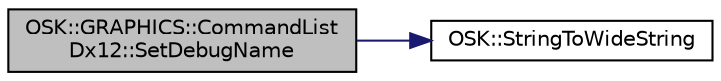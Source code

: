 digraph "OSK::GRAPHICS::CommandListDx12::SetDebugName"
{
 // LATEX_PDF_SIZE
  edge [fontname="Helvetica",fontsize="10",labelfontname="Helvetica",labelfontsize="10"];
  node [fontname="Helvetica",fontsize="10",shape=record];
  rankdir="LR";
  Node1 [label="OSK::GRAPHICS::CommandList\lDx12::SetDebugName",height=0.2,width=0.4,color="black", fillcolor="grey75", style="filled", fontcolor="black",tooltip="Establece un nombre que lo identifique. Para debug."];
  Node1 -> Node2 [color="midnightblue",fontsize="10",style="solid"];
  Node2 [label="OSK::StringToWideString",height=0.2,width=0.4,color="black", fillcolor="white", style="filled",URL="$namespace_o_s_k.html#a543f1e2eaed4543c687adc9f9a0622ac",tooltip=" "];
}
